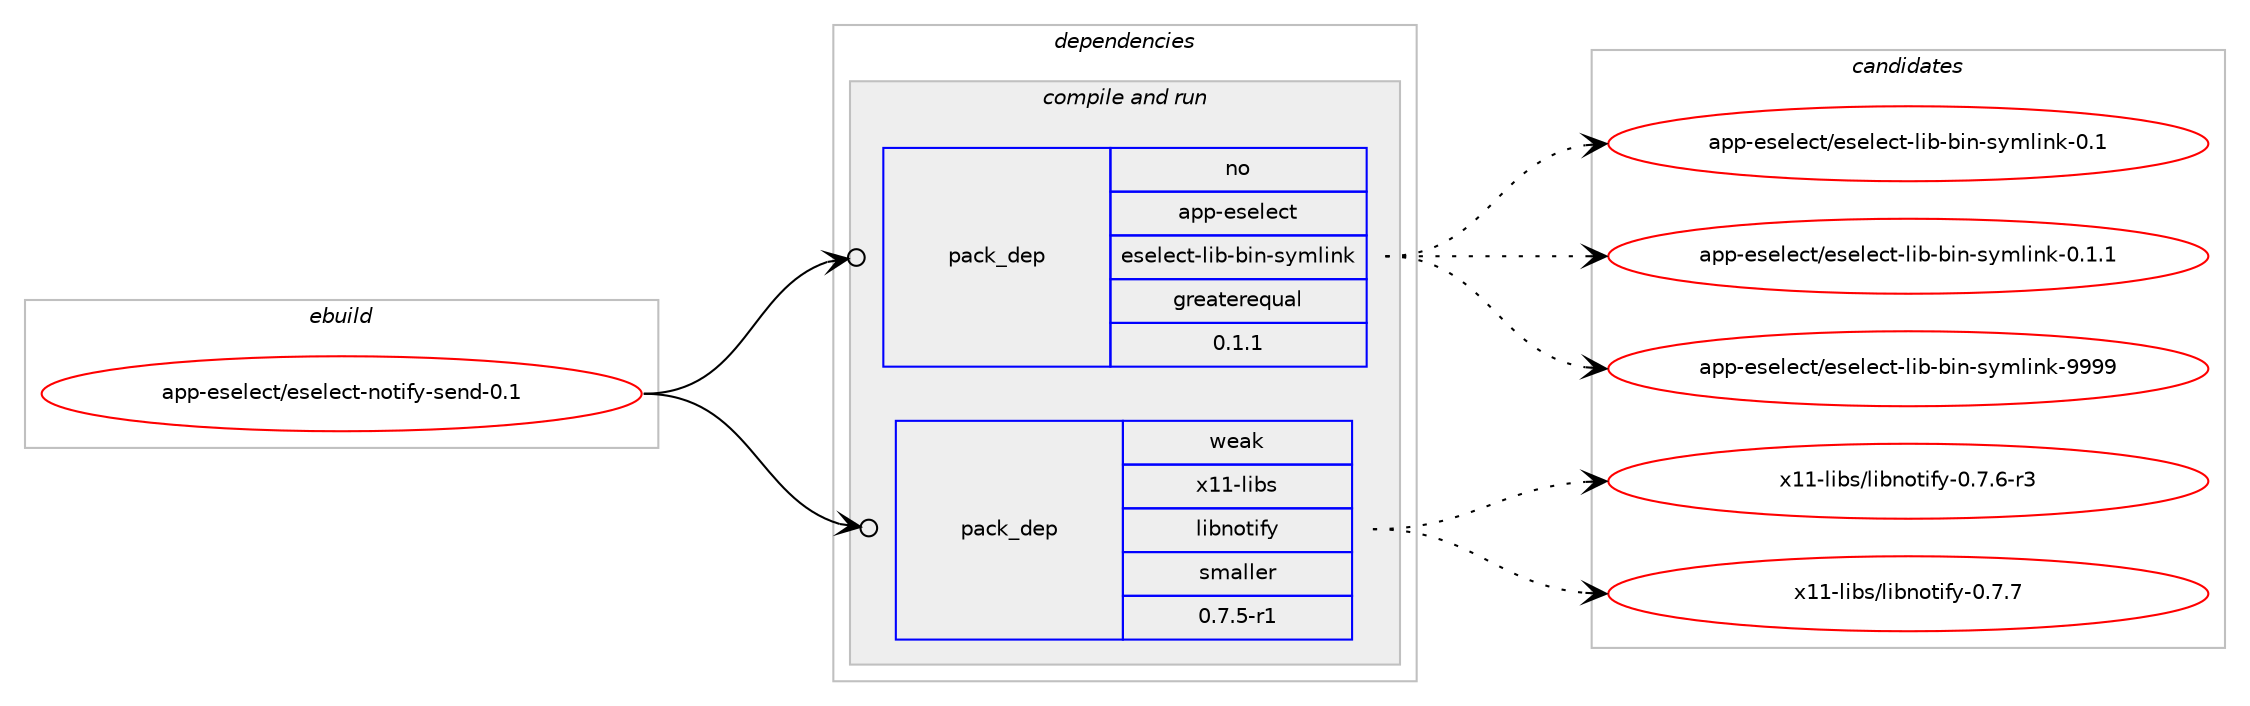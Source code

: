 digraph prolog {

# *************
# Graph options
# *************

newrank=true;
concentrate=true;
compound=true;
graph [rankdir=LR,fontname=Helvetica,fontsize=10,ranksep=1.5];#, ranksep=2.5, nodesep=0.2];
edge  [arrowhead=vee];
node  [fontname=Helvetica,fontsize=10];

# **********
# The ebuild
# **********

subgraph cluster_leftcol {
color=gray;
rank=same;
label=<<i>ebuild</i>>;
id [label="app-eselect/eselect-notify-send-0.1", color=red, width=4, href="../app-eselect/eselect-notify-send-0.1.svg"];
}

# ****************
# The dependencies
# ****************

subgraph cluster_midcol {
color=gray;
label=<<i>dependencies</i>>;
subgraph cluster_compile {
fillcolor="#eeeeee";
style=filled;
label=<<i>compile</i>>;
}
subgraph cluster_compileandrun {
fillcolor="#eeeeee";
style=filled;
label=<<i>compile and run</i>>;
subgraph pack28444 {
dependency40487 [label=<<TABLE BORDER="0" CELLBORDER="1" CELLSPACING="0" CELLPADDING="4" WIDTH="220"><TR><TD ROWSPAN="6" CELLPADDING="30">pack_dep</TD></TR><TR><TD WIDTH="110">no</TD></TR><TR><TD>app-eselect</TD></TR><TR><TD>eselect-lib-bin-symlink</TD></TR><TR><TD>greaterequal</TD></TR><TR><TD>0.1.1</TD></TR></TABLE>>, shape=none, color=blue];
}
id:e -> dependency40487:w [weight=20,style="solid",arrowhead="odotvee"];
subgraph pack28445 {
dependency40488 [label=<<TABLE BORDER="0" CELLBORDER="1" CELLSPACING="0" CELLPADDING="4" WIDTH="220"><TR><TD ROWSPAN="6" CELLPADDING="30">pack_dep</TD></TR><TR><TD WIDTH="110">weak</TD></TR><TR><TD>x11-libs</TD></TR><TR><TD>libnotify</TD></TR><TR><TD>smaller</TD></TR><TR><TD>0.7.5-r1</TD></TR></TABLE>>, shape=none, color=blue];
}
id:e -> dependency40488:w [weight=20,style="solid",arrowhead="odotvee"];
}
subgraph cluster_run {
fillcolor="#eeeeee";
style=filled;
label=<<i>run</i>>;
}
}

# **************
# The candidates
# **************

subgraph cluster_choices {
rank=same;
color=gray;
label=<<i>candidates</i>>;

subgraph choice28444 {
color=black;
nodesep=1;
choice9711211245101115101108101991164710111510110810199116451081059845981051104511512110910810511010745484649 [label="app-eselect/eselect-lib-bin-symlink-0.1", color=red, width=4,href="../app-eselect/eselect-lib-bin-symlink-0.1.svg"];
choice97112112451011151011081019911647101115101108101991164510810598459810511045115121109108105110107454846494649 [label="app-eselect/eselect-lib-bin-symlink-0.1.1", color=red, width=4,href="../app-eselect/eselect-lib-bin-symlink-0.1.1.svg"];
choice971121124510111510110810199116471011151011081019911645108105984598105110451151211091081051101074557575757 [label="app-eselect/eselect-lib-bin-symlink-9999", color=red, width=4,href="../app-eselect/eselect-lib-bin-symlink-9999.svg"];
dependency40487:e -> choice9711211245101115101108101991164710111510110810199116451081059845981051104511512110910810511010745484649:w [style=dotted,weight="100"];
dependency40487:e -> choice97112112451011151011081019911647101115101108101991164510810598459810511045115121109108105110107454846494649:w [style=dotted,weight="100"];
dependency40487:e -> choice971121124510111510110810199116471011151011081019911645108105984598105110451151211091081051101074557575757:w [style=dotted,weight="100"];
}
subgraph choice28445 {
color=black;
nodesep=1;
choice1204949451081059811547108105981101111161051021214548465546544511451 [label="x11-libs/libnotify-0.7.6-r3", color=red, width=4,href="../x11-libs/libnotify-0.7.6-r3.svg"];
choice120494945108105981154710810598110111116105102121454846554655 [label="x11-libs/libnotify-0.7.7", color=red, width=4,href="../x11-libs/libnotify-0.7.7.svg"];
dependency40488:e -> choice1204949451081059811547108105981101111161051021214548465546544511451:w [style=dotted,weight="100"];
dependency40488:e -> choice120494945108105981154710810598110111116105102121454846554655:w [style=dotted,weight="100"];
}
}

}
